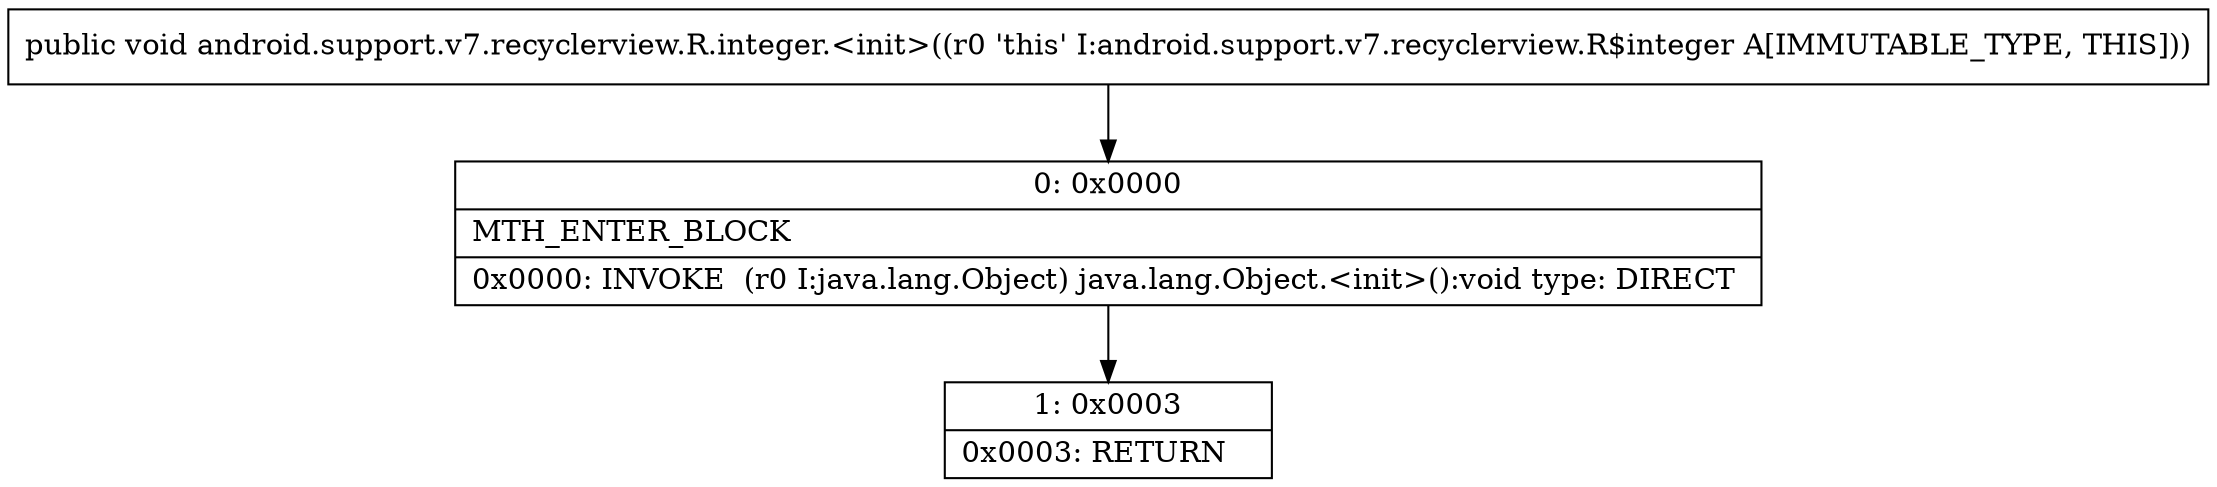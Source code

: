 digraph "CFG forandroid.support.v7.recyclerview.R.integer.\<init\>()V" {
Node_0 [shape=record,label="{0\:\ 0x0000|MTH_ENTER_BLOCK\l|0x0000: INVOKE  (r0 I:java.lang.Object) java.lang.Object.\<init\>():void type: DIRECT \l}"];
Node_1 [shape=record,label="{1\:\ 0x0003|0x0003: RETURN   \l}"];
MethodNode[shape=record,label="{public void android.support.v7.recyclerview.R.integer.\<init\>((r0 'this' I:android.support.v7.recyclerview.R$integer A[IMMUTABLE_TYPE, THIS])) }"];
MethodNode -> Node_0;
Node_0 -> Node_1;
}


